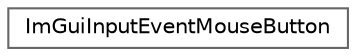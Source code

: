 digraph "Gráfico de jerarquía de clases"
{
 // LATEX_PDF_SIZE
  bgcolor="transparent";
  edge [fontname=Helvetica,fontsize=10,labelfontname=Helvetica,labelfontsize=10];
  node [fontname=Helvetica,fontsize=10,shape=box,height=0.2,width=0.4];
  rankdir="LR";
  Node0 [id="Node000000",label="ImGuiInputEventMouseButton",height=0.2,width=0.4,color="grey40", fillcolor="white", style="filled",URL="$struct_im_gui_input_event_mouse_button.html",tooltip=" "];
}
